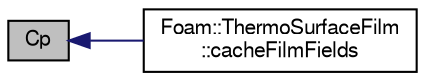 digraph "Cp"
{
  bgcolor="transparent";
  edge [fontname="FreeSans",fontsize="10",labelfontname="FreeSans",labelfontsize="10"];
  node [fontname="FreeSans",fontsize="10",shape=record];
  rankdir="LR";
  Node1 [label="Cp",height=0.2,width=0.4,color="black", fillcolor="grey75", style="filled" fontcolor="black"];
  Node1 -> Node2 [dir="back",color="midnightblue",fontsize="10",style="solid",fontname="FreeSans"];
  Node2 [label="Foam::ThermoSurfaceFilm\l::cacheFilmFields",height=0.2,width=0.4,color="black",URL="$a02528.html#a7b1f5e291b5fcc2c999e62871d73d418",tooltip="Cache the film fields in preparation for injection. "];
}
